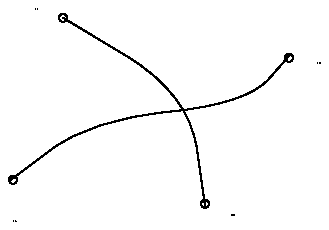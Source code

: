.PS
scale=100
box invis ht 122 wid 161 with .sw at 0,0
circle rad 2 at 29,107
spline  from 3,26\
to 43,56\
to 121,64\
to 143,89
spline  from 29,107\
to 29,107\
to 92,69\
to 100,13
"\f1\s10\&\f1\s0" at 114,11
"\f1\s10\&D\f1\s0" at 114,11
"\f1\s10\&C\f1\s0" at 16,114
"\f1\s10\&B\f1\s0" at 157,87
"\f1\s10\&A\f1\s0" at 5,8
circle rad 2 at 4,26
circle rad 2 at 142,87
circle rad 2 at 100,14
.PE
